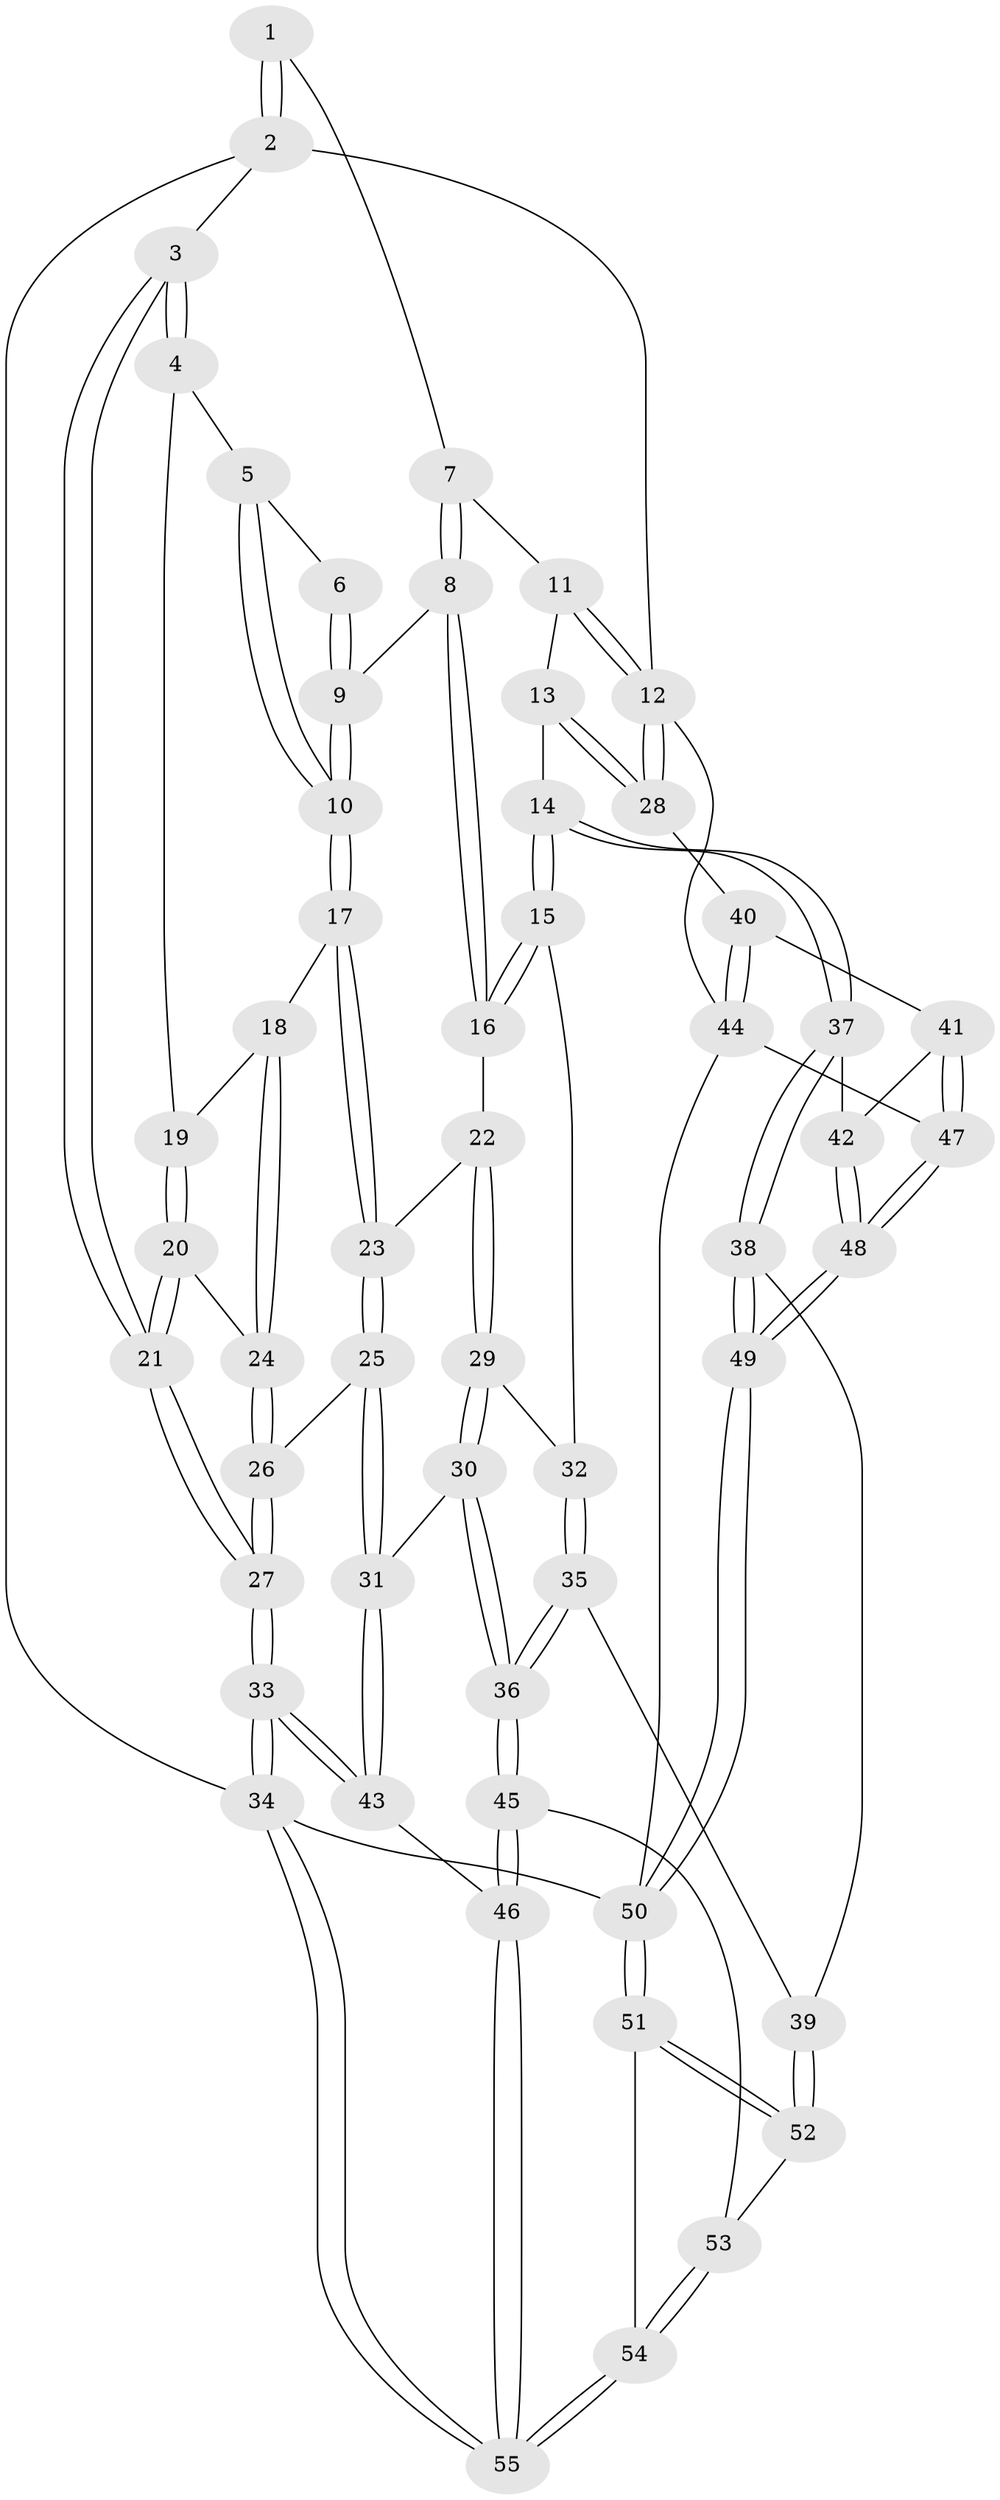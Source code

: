 // coarse degree distribution, {2: 0.09090909090909091, 4: 0.2727272727272727, 3: 0.09090909090909091, 5: 0.4090909090909091, 8: 0.045454545454545456, 6: 0.045454545454545456, 11: 0.045454545454545456}
// Generated by graph-tools (version 1.1) at 2025/05/03/04/25 22:05:35]
// undirected, 55 vertices, 134 edges
graph export_dot {
graph [start="1"]
  node [color=gray90,style=filled];
  1 [pos="+0.25354981499984103+0"];
  2 [pos="+0+0"];
  3 [pos="+0+0"];
  4 [pos="+0.04257820072728784+0.13085970379815887"];
  5 [pos="+0.19222896561397423+0.10221544994743276"];
  6 [pos="+0.21632925804492445+0.01381011397698248"];
  7 [pos="+0.5611407908089467+0"];
  8 [pos="+0.44398958311045705+0.14542464439017447"];
  9 [pos="+0.3515803261774575+0.19953743718225306"];
  10 [pos="+0.33026964258323+0.2131471897184064"];
  11 [pos="+0.5795213171615557+0"];
  12 [pos="+1+0"];
  13 [pos="+0.8029107041952334+0.27621521745421707"];
  14 [pos="+0.6375925079472904+0.41436081483872594"];
  15 [pos="+0.5905910145527524+0.4032582707823036"];
  16 [pos="+0.5403202399661867+0.32977749568939907"];
  17 [pos="+0.2866661173381185+0.2744624796318487"];
  18 [pos="+0.2081431853134046+0.2664874804659303"];
  19 [pos="+0.12496054100603617+0.232614414863342"];
  20 [pos="+0.06417444888344745+0.321508088561306"];
  21 [pos="+0+0.29582383502019405"];
  22 [pos="+0.30778191083636375+0.383060119566188"];
  23 [pos="+0.29180638983856216+0.36312252643980464"];
  24 [pos="+0.10122516458412915+0.37322225847641394"];
  25 [pos="+0.11316584038342124+0.4793266314811569"];
  26 [pos="+0.11223642465336238+0.47913149403837857"];
  27 [pos="+0+0.5638546915865191"];
  28 [pos="+1+0.3184962746146662"];
  29 [pos="+0.3387423761546673+0.4321462130359019"];
  30 [pos="+0.31442372408690245+0.5660190767427152"];
  31 [pos="+0.1738449702172272+0.5478715834085733"];
  32 [pos="+0.5022388036927707+0.4550432782612938"];
  33 [pos="+0+0.6957593313034047"];
  34 [pos="+0+1"];
  35 [pos="+0.4361657067446925+0.6622489229470985"];
  36 [pos="+0.38081635436387523+0.6812574249258101"];
  37 [pos="+0.7015740311549138+0.5917423806067802"];
  38 [pos="+0.6206721558142834+0.6653206547257482"];
  39 [pos="+0.5338965009802576+0.6782253591727628"];
  40 [pos="+1+0.3731208157532085"];
  41 [pos="+0.7882057372402946+0.6082676269645978"];
  42 [pos="+0.7203791207712669+0.5973594393524924"];
  43 [pos="+0.15621585983575823+0.6888149987272303"];
  44 [pos="+1+0.7011349588859251"];
  45 [pos="+0.33326258928640945+0.7596520834107009"];
  46 [pos="+0.27476832089477504+0.7830821040437826"];
  47 [pos="+0.892831658894183+0.750651815816728"];
  48 [pos="+0.7667147918244892+0.9943258098850203"];
  49 [pos="+0.7263225156701886+1"];
  50 [pos="+0.717205769506321+1"];
  51 [pos="+0.6851356548546746+1"];
  52 [pos="+0.5479788557135099+0.9469249410991447"];
  53 [pos="+0.3433528253280396+0.7708386802868753"];
  54 [pos="+0.4043684991870533+1"];
  55 [pos="+0+1"];
  1 -- 2;
  1 -- 2;
  1 -- 7;
  2 -- 3;
  2 -- 12;
  2 -- 34;
  3 -- 4;
  3 -- 4;
  3 -- 21;
  3 -- 21;
  4 -- 5;
  4 -- 19;
  5 -- 6;
  5 -- 10;
  5 -- 10;
  6 -- 9;
  6 -- 9;
  7 -- 8;
  7 -- 8;
  7 -- 11;
  8 -- 9;
  8 -- 16;
  8 -- 16;
  9 -- 10;
  9 -- 10;
  10 -- 17;
  10 -- 17;
  11 -- 12;
  11 -- 12;
  11 -- 13;
  12 -- 28;
  12 -- 28;
  12 -- 44;
  13 -- 14;
  13 -- 28;
  13 -- 28;
  14 -- 15;
  14 -- 15;
  14 -- 37;
  14 -- 37;
  15 -- 16;
  15 -- 16;
  15 -- 32;
  16 -- 22;
  17 -- 18;
  17 -- 23;
  17 -- 23;
  18 -- 19;
  18 -- 24;
  18 -- 24;
  19 -- 20;
  19 -- 20;
  20 -- 21;
  20 -- 21;
  20 -- 24;
  21 -- 27;
  21 -- 27;
  22 -- 23;
  22 -- 29;
  22 -- 29;
  23 -- 25;
  23 -- 25;
  24 -- 26;
  24 -- 26;
  25 -- 26;
  25 -- 31;
  25 -- 31;
  26 -- 27;
  26 -- 27;
  27 -- 33;
  27 -- 33;
  28 -- 40;
  29 -- 30;
  29 -- 30;
  29 -- 32;
  30 -- 31;
  30 -- 36;
  30 -- 36;
  31 -- 43;
  31 -- 43;
  32 -- 35;
  32 -- 35;
  33 -- 34;
  33 -- 34;
  33 -- 43;
  33 -- 43;
  34 -- 55;
  34 -- 55;
  34 -- 50;
  35 -- 36;
  35 -- 36;
  35 -- 39;
  36 -- 45;
  36 -- 45;
  37 -- 38;
  37 -- 38;
  37 -- 42;
  38 -- 39;
  38 -- 49;
  38 -- 49;
  39 -- 52;
  39 -- 52;
  40 -- 41;
  40 -- 44;
  40 -- 44;
  41 -- 42;
  41 -- 47;
  41 -- 47;
  42 -- 48;
  42 -- 48;
  43 -- 46;
  44 -- 47;
  44 -- 50;
  45 -- 46;
  45 -- 46;
  45 -- 53;
  46 -- 55;
  46 -- 55;
  47 -- 48;
  47 -- 48;
  48 -- 49;
  48 -- 49;
  49 -- 50;
  49 -- 50;
  50 -- 51;
  50 -- 51;
  51 -- 52;
  51 -- 52;
  51 -- 54;
  52 -- 53;
  53 -- 54;
  53 -- 54;
  54 -- 55;
  54 -- 55;
}
